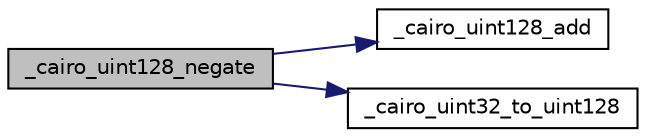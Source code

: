 digraph "_cairo_uint128_negate"
{
  edge [fontname="Helvetica",fontsize="10",labelfontname="Helvetica",labelfontsize="10"];
  node [fontname="Helvetica",fontsize="10",shape=record];
  rankdir="LR";
  Node1 [label="_cairo_uint128_negate",height=0.2,width=0.4,color="black", fillcolor="grey75", style="filled", fontcolor="black"];
  Node1 -> Node2 [color="midnightblue",fontsize="10",style="solid"];
  Node2 [label="_cairo_uint128_add",height=0.2,width=0.4,color="black", fillcolor="white", style="filled",URL="$d2/d34/cairo-wideint_8c.html#ac5ea95d722e772cbae83ad6659a629fe"];
  Node1 -> Node3 [color="midnightblue",fontsize="10",style="solid"];
  Node3 [label="_cairo_uint32_to_uint128",height=0.2,width=0.4,color="black", fillcolor="white", style="filled",URL="$d2/d34/cairo-wideint_8c.html#a23416e4346eb40467a88a873acc55057"];
}
